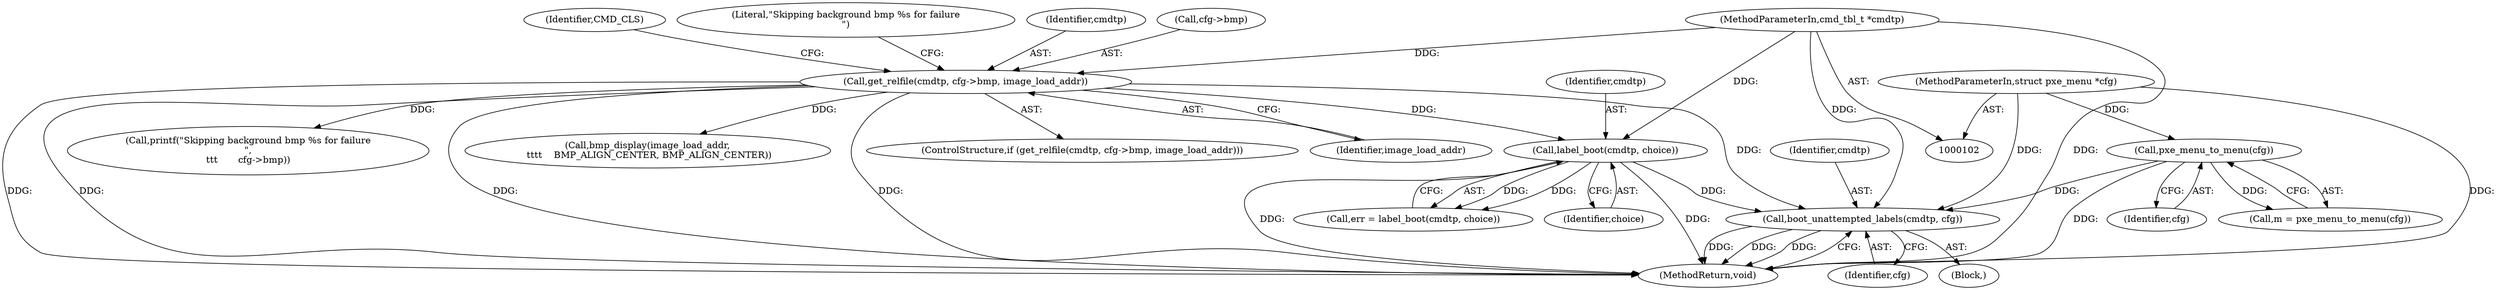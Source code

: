 digraph "0_u-boot_master_12@pointer" {
"1000177" [label="(Call,boot_unattempted_labels(cmdtp, cfg))"];
"1000162" [label="(Call,label_boot(cmdtp, choice))"];
"1000115" [label="(Call,get_relfile(cmdtp, cfg->bmp, image_load_addr))"];
"1000103" [label="(MethodParameterIn,cmd_tbl_t *cmdtp)"];
"1000141" [label="(Call,pxe_menu_to_menu(cfg))"];
"1000104" [label="(MethodParameterIn,struct pxe_menu *cfg)"];
"1000177" [label="(Call,boot_unattempted_labels(cmdtp, cfg))"];
"1000117" [label="(Call,cfg->bmp)"];
"1000142" [label="(Identifier,cfg)"];
"1000162" [label="(Call,label_boot(cmdtp, choice))"];
"1000124" [label="(Identifier,CMD_CLS)"];
"1000163" [label="(Identifier,cmdtp)"];
"1000105" [label="(Block,)"];
"1000179" [label="(Identifier,cfg)"];
"1000160" [label="(Call,err = label_boot(cmdtp, choice))"];
"1000115" [label="(Call,get_relfile(cmdtp, cfg->bmp, image_load_addr))"];
"1000128" [label="(Call,bmp_display(image_load_addr,\n \t\t\t\t    BMP_ALIGN_CENTER, BMP_ALIGN_CENTER))"];
"1000135" [label="(Literal,\"Skipping background bmp %s for failure\n\")"];
"1000139" [label="(Call,m = pxe_menu_to_menu(cfg))"];
"1000114" [label="(ControlStructure,if (get_relfile(cmdtp, cfg->bmp, image_load_addr)))"];
"1000103" [label="(MethodParameterIn,cmd_tbl_t *cmdtp)"];
"1000120" [label="(Identifier,image_load_addr)"];
"1000116" [label="(Identifier,cmdtp)"];
"1000178" [label="(Identifier,cmdtp)"];
"1000180" [label="(MethodReturn,void)"];
"1000164" [label="(Identifier,choice)"];
"1000141" [label="(Call,pxe_menu_to_menu(cfg))"];
"1000104" [label="(MethodParameterIn,struct pxe_menu *cfg)"];
"1000134" [label="(Call,printf(\"Skipping background bmp %s for failure\n\",\n\t\t\t       cfg->bmp))"];
"1000177" -> "1000105"  [label="AST: "];
"1000177" -> "1000179"  [label="CFG: "];
"1000178" -> "1000177"  [label="AST: "];
"1000179" -> "1000177"  [label="AST: "];
"1000180" -> "1000177"  [label="CFG: "];
"1000177" -> "1000180"  [label="DDG: "];
"1000177" -> "1000180"  [label="DDG: "];
"1000177" -> "1000180"  [label="DDG: "];
"1000162" -> "1000177"  [label="DDG: "];
"1000115" -> "1000177"  [label="DDG: "];
"1000103" -> "1000177"  [label="DDG: "];
"1000141" -> "1000177"  [label="DDG: "];
"1000104" -> "1000177"  [label="DDG: "];
"1000162" -> "1000160"  [label="AST: "];
"1000162" -> "1000164"  [label="CFG: "];
"1000163" -> "1000162"  [label="AST: "];
"1000164" -> "1000162"  [label="AST: "];
"1000160" -> "1000162"  [label="CFG: "];
"1000162" -> "1000180"  [label="DDG: "];
"1000162" -> "1000180"  [label="DDG: "];
"1000162" -> "1000160"  [label="DDG: "];
"1000162" -> "1000160"  [label="DDG: "];
"1000115" -> "1000162"  [label="DDG: "];
"1000103" -> "1000162"  [label="DDG: "];
"1000115" -> "1000114"  [label="AST: "];
"1000115" -> "1000120"  [label="CFG: "];
"1000116" -> "1000115"  [label="AST: "];
"1000117" -> "1000115"  [label="AST: "];
"1000120" -> "1000115"  [label="AST: "];
"1000124" -> "1000115"  [label="CFG: "];
"1000135" -> "1000115"  [label="CFG: "];
"1000115" -> "1000180"  [label="DDG: "];
"1000115" -> "1000180"  [label="DDG: "];
"1000115" -> "1000180"  [label="DDG: "];
"1000115" -> "1000180"  [label="DDG: "];
"1000103" -> "1000115"  [label="DDG: "];
"1000115" -> "1000128"  [label="DDG: "];
"1000115" -> "1000134"  [label="DDG: "];
"1000103" -> "1000102"  [label="AST: "];
"1000103" -> "1000180"  [label="DDG: "];
"1000141" -> "1000139"  [label="AST: "];
"1000141" -> "1000142"  [label="CFG: "];
"1000142" -> "1000141"  [label="AST: "];
"1000139" -> "1000141"  [label="CFG: "];
"1000141" -> "1000180"  [label="DDG: "];
"1000141" -> "1000139"  [label="DDG: "];
"1000104" -> "1000141"  [label="DDG: "];
"1000104" -> "1000102"  [label="AST: "];
"1000104" -> "1000180"  [label="DDG: "];
}
